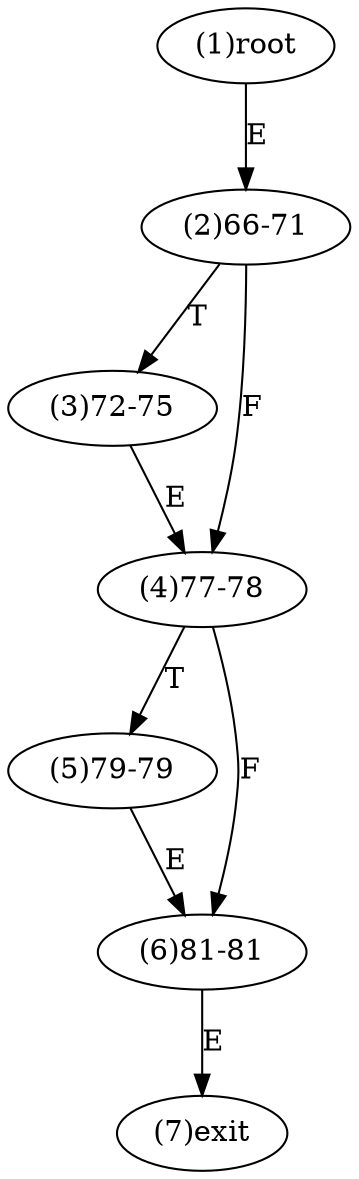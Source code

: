 digraph "" { 
1[ label="(1)root"];
2[ label="(2)66-71"];
3[ label="(3)72-75"];
4[ label="(4)77-78"];
5[ label="(5)79-79"];
6[ label="(6)81-81"];
7[ label="(7)exit"];
1->2[ label="E"];
2->4[ label="F"];
2->3[ label="T"];
3->4[ label="E"];
4->6[ label="F"];
4->5[ label="T"];
5->6[ label="E"];
6->7[ label="E"];
}